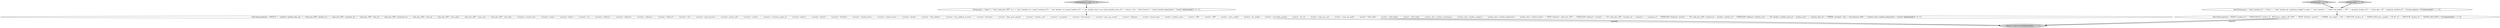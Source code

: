 digraph {
0 [style = filled, label = "final String expected = \"SELECT \"product_id\"\" + \"FROM (SELECT \"product_id\", AVG(\"gross_weight\") AS \"AGW\"\" + \"FROM \"foodmart\".\"product\"\" + \"WHERE \"net_weight\" < 100\" + \"GROUP BY \"product_id\"\" + \"HAVING AVG(\"gross_weight\") > 50) AS \"t2\"\" + \"GROUP BY \"product_id\"\" + \"HAVING AVG(\"AGW\") > 60\"@@@4@@@['1', '1', '0']", fillcolor = white, shape = ellipse image = "AAA0AAABBB1BBB"];
6 [style = filled, label = "String query = \"select *\" + \"from \"sales_fact_1997\" as s\" + \" join \"customer\" as c using (\"customer_id\")\" + \" join \"product\" as p using (\"product_id\")\" + \" join \"product_class\" as pc using (\"product_class_id\")\" + \"where c.\"city\" = 'San Francisco'\" + \"and pc.\"product_department\" = 'Snacks'\"@@@3@@@['0', '0', '1']", fillcolor = white, shape = ellipse image = "AAA0AAABBB3BBB"];
5 [style = filled, label = "testSimpleJoinUsing['0', '0', '1']", fillcolor = lightgray, shape = diamond image = "AAA0AAABBB3BBB"];
7 [style = filled, label = "final String expected = \"SELECT\" + \" \"product\".\"product_class_id\",\" + \" \"sales_fact_1997\".\"product_id\",\" + \" \"sales_fact_1997\".\"customer_id\",\" + \" \"sales_fact_1997\".\"time_id\",\" + \" \"sales_fact_1997\".\"promotion_id\",\" + \" \"sales_fact_1997\".\"store_id\",\" + \" \"sales_fact_1997\".\"store_sales\",\" + \" \"sales_fact_1997\".\"store_cost\",\" + \" \"sales_fact_1997\".\"unit_sales\",\" + \" \"customer\".\"account_num\",\" + \" \"customer\".\"lname\",\" + \" \"customer\".\"fname\",\" + \" \"customer\".\"mi\",\" + \" \"customer\".\"address1\",\" + \" \"customer\".\"address2\",\" + \" \"customer\".\"address3\",\" + \" \"customer\".\"address4\",\" + \" \"customer\".\"city\",\" + \" \"customer\".\"state_province\",\" + \" \"customer\".\"postal_code\",\" + \" \"customer\".\"country\",\" + \" \"customer\".\"customer_region_id\",\" + \" \"customer\".\"phone1\",\" + \" \"customer\".\"phone2\",\" + \" \"customer\".\"birthdate\",\" + \" \"customer\".\"marital_status\",\" + \" \"customer\".\"yearly_income\",\" + \" \"customer\".\"gender\",\" + \" \"customer\".\"total_children\",\" + \" \"customer\".\"num_children_at_home\",\" + \" \"customer\".\"education\",\" + \" \"customer\".\"date_accnt_opened\",\" + \" \"customer\".\"member_card\",\" + \" \"customer\".\"occupation\",\" + \" \"customer\".\"houseowner\",\" + \" \"customer\".\"num_cars_owned\",\" + \" \"customer\".\"fullname\",\" + \" \"product\".\"brand_name\",\" + \" \"product\".\"product_name\",\" + \" \"product\".\"SKU\",\" + \" \"product\".\"SRP\",\" + \" \"product\".\"gross_weight\",\" + \" \"product\".\"net_weight\",\" + \" \"product\".\"recyclable_package\",\" + \" \"product\".\"low_fat\",\" + \" \"product\".\"units_per_case\",\" + \" \"product\".\"cases_per_pallet\",\" + \" \"product\".\"shelf_width\",\" + \" \"product\".\"shelf_height\",\" + \" \"product\".\"shelf_depth\",\" + \" \"product_class\".\"product_subcategory\",\" + \" \"product_class\".\"product_category\",\" + \" \"product_class\".\"product_department\",\" + \" \"product_class\".\"product_family\"\" + \"FROM \"foodmart\".\"sales_fact_1997\"\" + \"INNER JOIN \"foodmart\".\"customer\" \" + \"ON \"sales_fact_1997\".\"customer_id\" = \"customer\"\" + \".\"customer_id\"\" + \"INNER JOIN \"foodmart\".\"product\" \" + \"ON \"sales_fact_1997\".\"product_id\" = \"product\".\"product_id\"\" + \"INNER JOIN \"foodmart\".\"product_class\" \" + \"ON \"product\".\"product_class_id\" = \"product_class\"\" + \".\"product_class_id\"\" + \"WHERE \"customer\".\"city\" = 'San Francisco' AND \" + \"\"product_class\".\"product_department\" = 'Snacks'\"@@@4@@@['0', '0', '1']", fillcolor = white, shape = ellipse image = "AAA0AAABBB3BBB"];
3 [style = filled, label = "sql(query).ok(expected)@@@5@@@['1', '1', '1']", fillcolor = lightgray, shape = ellipse image = "AAA0AAABBB1BBB"];
1 [style = filled, label = "testHaving4['1', '0', '0']", fillcolor = lightgray, shape = diamond image = "AAA0AAABBB1BBB"];
2 [style = filled, label = "final String query = \"select \"product_id\"\" + \"from (\" + \" select \"product_id\", avg(\"gross_weight\") as agw\" + \" from \"product\"\" + \" where \"net_weight\" < 100\" + \" group by \"product_id\")\" + \"where agw > 50\" + \"group by \"product_id\"\" + \"having avg(agw) > 60\"@@@3@@@['1', '1', '0']", fillcolor = white, shape = ellipse image = "AAA0AAABBB1BBB"];
4 [style = filled, label = "testHaving4['0', '1', '0']", fillcolor = lightgray, shape = diamond image = "AAA0AAABBB2BBB"];
0->3 [style = bold, label=""];
1->2 [style = bold, label=""];
2->0 [style = bold, label=""];
4->2 [style = bold, label=""];
5->6 [style = bold, label=""];
6->7 [style = bold, label=""];
7->3 [style = solid, label="expected"];
0->3 [style = solid, label="expected"];
7->3 [style = bold, label=""];
}
